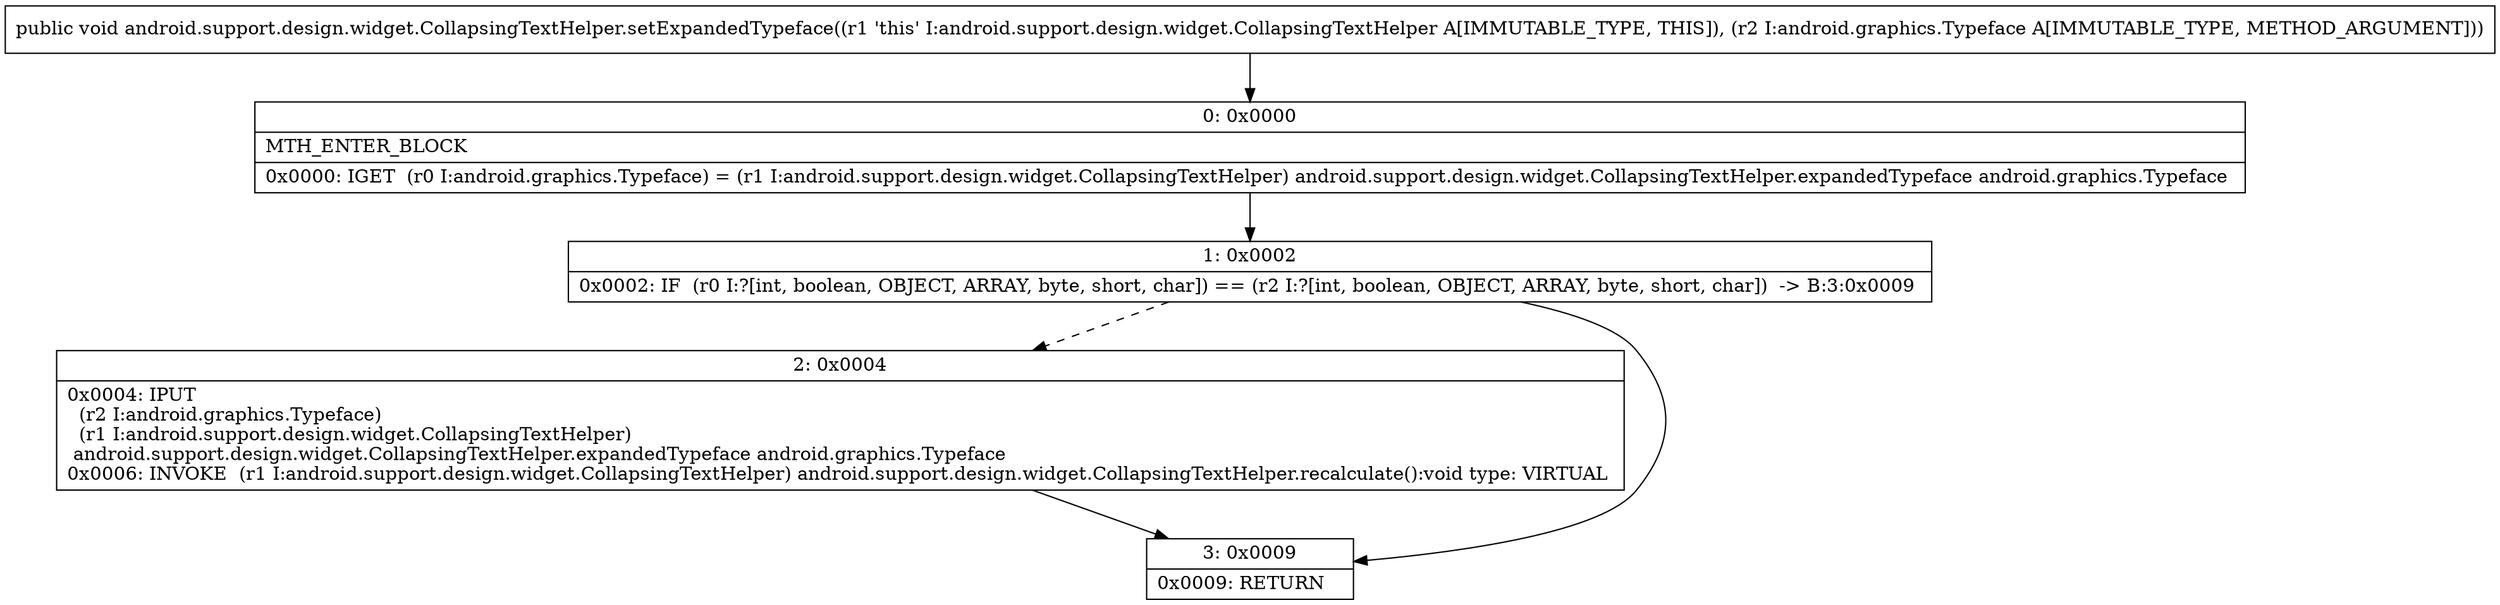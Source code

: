 digraph "CFG forandroid.support.design.widget.CollapsingTextHelper.setExpandedTypeface(Landroid\/graphics\/Typeface;)V" {
Node_0 [shape=record,label="{0\:\ 0x0000|MTH_ENTER_BLOCK\l|0x0000: IGET  (r0 I:android.graphics.Typeface) = (r1 I:android.support.design.widget.CollapsingTextHelper) android.support.design.widget.CollapsingTextHelper.expandedTypeface android.graphics.Typeface \l}"];
Node_1 [shape=record,label="{1\:\ 0x0002|0x0002: IF  (r0 I:?[int, boolean, OBJECT, ARRAY, byte, short, char]) == (r2 I:?[int, boolean, OBJECT, ARRAY, byte, short, char])  \-\> B:3:0x0009 \l}"];
Node_2 [shape=record,label="{2\:\ 0x0004|0x0004: IPUT  \l  (r2 I:android.graphics.Typeface)\l  (r1 I:android.support.design.widget.CollapsingTextHelper)\l android.support.design.widget.CollapsingTextHelper.expandedTypeface android.graphics.Typeface \l0x0006: INVOKE  (r1 I:android.support.design.widget.CollapsingTextHelper) android.support.design.widget.CollapsingTextHelper.recalculate():void type: VIRTUAL \l}"];
Node_3 [shape=record,label="{3\:\ 0x0009|0x0009: RETURN   \l}"];
MethodNode[shape=record,label="{public void android.support.design.widget.CollapsingTextHelper.setExpandedTypeface((r1 'this' I:android.support.design.widget.CollapsingTextHelper A[IMMUTABLE_TYPE, THIS]), (r2 I:android.graphics.Typeface A[IMMUTABLE_TYPE, METHOD_ARGUMENT])) }"];
MethodNode -> Node_0;
Node_0 -> Node_1;
Node_1 -> Node_2[style=dashed];
Node_1 -> Node_3;
Node_2 -> Node_3;
}

